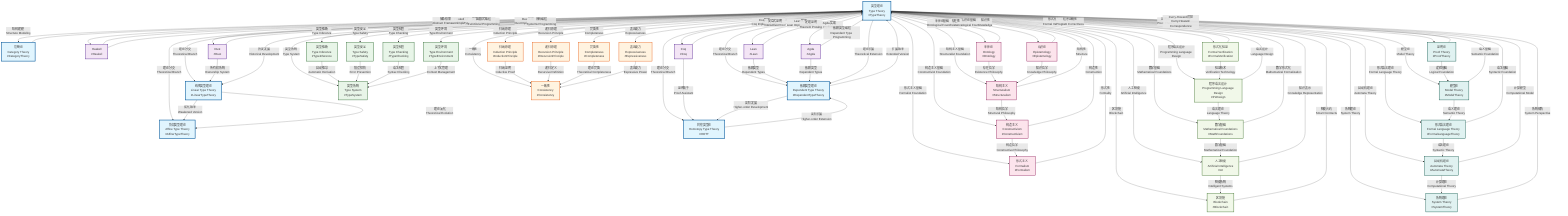 graph TD
  %% 核心理论节点 Core Theory Nodes
  A["类型理论\nType Theory\n#TypeTheory"]
  B["线性类型理论\nLinear Type Theory\n#LinearTypeTheory"]
  C["仿射类型理论\nAffine Type Theory\n#AffineTypeTheory"]
  D["依赖类型理论\nDependent Type Theory\n#DependentTypeTheory"]
  E["范畴论\nCategory Theory\n#CategoryTheory"]
  F["同伦类型论\nHomotopy Type Theory\n#HOTT"]
  
  %% 编程语言实现 Programming Language Implementations
  G["Haskell\n#Haskell"]
  H["Rust\n#Rust"]
  I["Lean\n#Lean"]
  J["Coq\n#Coq"]
  K["Agda\n#Agda"]
  
  %% 核心概念 Core Concepts
  L["类型推断\nType Inference\n#TypeInference"]
  M["类型安全\nType Safety\n#TypeSafety"]
  N["类型检查\nType Checking\n#TypeChecking"]
  O["类型系统\nType System\n#TypeSystem"]
  P["类型环境\nType Environment\n#TypeEnvironment"]
  
  %% 数学基础 Mathematical Foundations
  Q["归纳原理\nInduction Principle\n#InductionPrinciple"]
  R["递归原理\nRecursion Principle\n#RecursionPrinciple"]
  S["一致性\nConsistency\n#Consistency"]
  T["完备性\nCompleteness\n#Completeness"]
  U["表达能力\nExpressiveness\n#Expressiveness"]
  
  %% 哲学思脉 Philosophical Context
  V["本体论\nOntology\n#Ontology"]
  W["认识论\nEpistemology\n#Epistemology"]
  X["结构主义\nStructuralism\n#Structuralism"]
  Y["构造主义\nConstructivism\n#Constructivism"]
  Z["形式主义\nFormalism\n#Formalism"]
  
  %% 应用领域 Application Domains
  AA["形式化验证\nFormal Verification\n#FormalVerification"]
  BB["程序语言设计\nProgramming Language Design\n#PLDesign"]
  CC["数学基础\nMathematical Foundations\n#MathFoundations"]
  DD["人工智能\nArtificial Intelligence\n#AI"]
  EE["区块链\nBlockchain\n#Blockchain"]
  
  %% 理论分支 Theoretical Branches
  FF["证明论\nProof Theory\n#ProofTheory"]
  GG["模型论\nModel Theory\n#ModelTheory"]
  HH["形式语言理论\nFormal Language Theory\n#FormalLanguageTheory"]
  II["自动机理论\nAutomata Theory\n#AutomataTheory"]
  JJ["系统理论\nSystem Theory\n#SystemTheory"]
  
  %% 核心关系 Core Relationships
  A -- "理论分支\nTheoretical Branch" --> B
  A -- "理论分支\nTheoretical Branch" --> C
  A -- "理论分支\nTheoretical Branch" --> D
  A -- "理论分支\nTheoretical Branch" --> F
  A -- "结构建模\nStructure Modeling" --> E
  
  %% 类型理论层次 Type Theory Hierarchy
  B -- "弱化版本\nWeakened Version" --> C
  D -- "扩展版本\nExtended Version" --> A
  F -- "高阶扩展\nHigher-order Extension" --> D
  
  %% 编程语言实现关系 Programming Language Implementation Relations
  A -- "Haskell实现\nHaskell Implementation" --> G
  A -- "Rust实现\nRust Implementation" --> H
  A -- "Lean实现\nLean Implementation" --> I
  A -- "Coq实现\nCoq Implementation" --> J
  A -- "Agda实现\nAgda Implementation" --> K
  
  %% 语言特性映射 Language Feature Mapping
  G -- "类型级编程\nType-level Programming" --> A
  H -- "所有权系统\nOwnership System" --> B
  I -- "依赖类型\nDependent Types" --> D
  J -- "证明助手\nProof Assistant" --> F
  K -- "依赖类型\nDependent Types" --> D
  
  %% 核心概念关系 Core Concept Relations
  A -- "类型推断\nType Inference" --> L
  A -- "类型安全\nType Safety" --> M
  A -- "类型检查\nType Checking" --> N
  A -- "类型系统\nType System" --> O
  A -- "类型环境\nType Environment" --> P
  
  %% 数学基础关系 Mathematical Foundation Relations
  A -- "归纳原理\nInduction Principle" --> Q
  A -- "递归原理\nRecursion Principle" --> R
  A -- "一致性\nConsistency" --> S
  A -- "完备性\nCompleteness" --> T
  A -- "表达能力\nExpressiveness" --> U
  
  %% 哲学思脉关系 Philosophical Context Relations
  A -- "本体论基础\nOntological Foundation" --> V
  A -- "认识论基础\nEpistemological Foundation" --> W
  A -- "结构主义基础\nStructuralist Foundation" --> X
  A -- "构造主义基础\nConstructivist Foundation" --> Y
  A -- "形式主义基础\nFormalist Foundation" --> Z
  
  %% 应用领域关系 Application Domain Relations
  A -- "形式化验证\nFormal Verification" --> AA
  A -- "程序语言设计\nProgramming Language Design" --> BB
  A -- "数学基础\nMathematical Foundations" --> CC
  A -- "人工智能\nArtificial Intelligence" --> DD
  A -- "区块链\nBlockchain" --> EE
  
  %% 理论分支关系 Theoretical Branch Relations
  A -- "证明论\nProof Theory" --> FF
  A -- "模型论\nModel Theory" --> GG
  A -- "形式语言理论\nFormal Language Theory" --> HH
  A -- "自动机理论\nAutomata Theory" --> II
  A -- "系统理论\nSystem Theory" --> JJ
  
  %% 交叉理论关系 Cross-theoretical Relations
  E -- "抽象框架\nAbstract Framework" --> A
  FF -- "Curry-Howard对应\nCurry-Howard Correspondence" --> A
  GG -- "语义基础\nSemantic Foundation" --> A
  HH -- "语法基础\nSyntactic Foundation" --> A
  II -- "计算模型\nComputational Model" --> A
  JJ -- "系统视角\nSystem Perspective" --> A
  
  %% 哲学思脉层次 Philosophical Context Hierarchy
  V -- "存在性\nExistence" --> A
  W -- "知识性\nKnowledge" --> A
  X -- "结构性\nStructure" --> A
  Y -- "构造性\nConstruction" --> A
  Z -- "形式性\nFormality" --> A
  
  %% 应用层次关系 Application Hierarchy Relations
  AA -- "程序正确性\nProgram Correctness" --> A
  BB -- "语言设计\nLanguage Design" --> A
  CC -- "数学形式化\nMathematical Formalization" --> A
  DD -- "知识表示\nKnowledge Representation" --> A
  EE -- "智能合约\nSmart Contracts" --> A
  
  %% 理论发展脉络 Theoretical Development Lineage
  A -- "历史发展\nHistorical Development" --> B
  B -- "理论演化\nTheoretical Evolution" --> C
  A -- "理论扩展\nTheoretical Extension" --> D
  D -- "高阶发展\nHigher-order Development" --> F
  
  %% 实现技术关系 Implementation Technology Relations
  G -- "函数式编程\nFunctional Programming" --> A
  H -- "系统编程\nSystems Programming" --> A
  I -- "定理证明\nTheorem Proving" --> A
  J -- "交互式证明\nInteractive Proof" --> A
  K -- "依赖类型编程\nDependent Type Programming" --> A
  
  %% 概念层次关系 Concept Hierarchy Relations
  L -- "自动推导\nAutomatic Derivation" --> O
  M -- "错误预防\nError Prevention" --> O
  N -- "语法检查\nSyntax Checking" --> O
  P -- "上下文管理\nContext Management" --> O
  
  %% 数学原理层次 Mathematical Principle Hierarchy
  Q -- "归纳证明\nInductive Proof" --> S
  R -- "递归定义\nRecursive Definition" --> S
  T -- "理论完备\nTheoretical Completeness" --> S
  U -- "表达能力\nExpressive Power" --> S
  
  %% 哲学层次关系 Philosophical Hierarchy Relations
  V -- "存在哲学\nExistence Philosophy" --> X
  W -- "知识哲学\nKnowledge Philosophy" --> X
  X -- "结构哲学\nStructural Philosophy" --> Y
  Y -- "构造哲学\nConstructive Philosophy" --> Z
  
  %% 应用层次关系 Application Hierarchy Relations
  AA -- "验证技术\nVerification Technology" --> BB
  BB -- "语言理论\nLanguage Theory" --> CC
  CC -- "数学基础\nMathematical Foundation" --> DD
  DD -- "智能系统\nIntelligent Systems" --> EE
  
  %% 理论交叉关系 Theoretical Cross Relations
  FF -- "逻辑基础\nLogical Foundation" --> GG
  GG -- "语义理论\nSemantic Theory" --> HH
  HH -- "语法理论\nSyntactic Theory" --> II
  II -- "计算理论\nComputational Theory" --> JJ
  
  %% 样式定义 Style Definitions
  classDef coreTheory fill:#e1f5fe,stroke:#01579b,stroke-width:3px
  classDef language fill:#f3e5f5,stroke:#4a148c,stroke-width:2px
  classDef concept fill:#e8f5e8,stroke:#1b5e20,stroke-width:2px
  classDef math fill:#fff3e0,stroke:#e65100,stroke-width:2px
  classDef philosophy fill:#fce4ec,stroke:#880e4f,stroke-width:2px
  classDef application fill:#f1f8e9,stroke:#33691e,stroke-width:2px
  classDef branch fill:#e0f2f1,stroke:#004d40,stroke-width:2px
  
  %% 应用样式 Apply Styles
  class A,B,C,D,E,F coreTheory
  class G,H,I,J,K language
  class L,M,N,O,P concept
  class Q,R,S,T,U math
  class V,W,X,Y,Z philosophy
  class AA,BB,CC,DD,EE application
  class FF,GG,HH,II,JJ branch
  
  %% 知识图谱元信息 Knowledge Graph Metadata
  %% #TypeTheory-1 #TypeTheory-1.10 知识图谱 Knowledge Graph
  %% 理论层次 Theoretical Hierarchy: 核心理论 -> 分支理论 -> 应用理论
  %% 哲学思脉 Philosophical Context: 本体论 -> 认识论 -> 方法论
  %% 技术实现 Technical Implementation: 理论 -> 语言 -> 工具
  %% 应用领域 Application Domains: 验证 -> 设计 -> 基础 -> 智能 -> 区块链